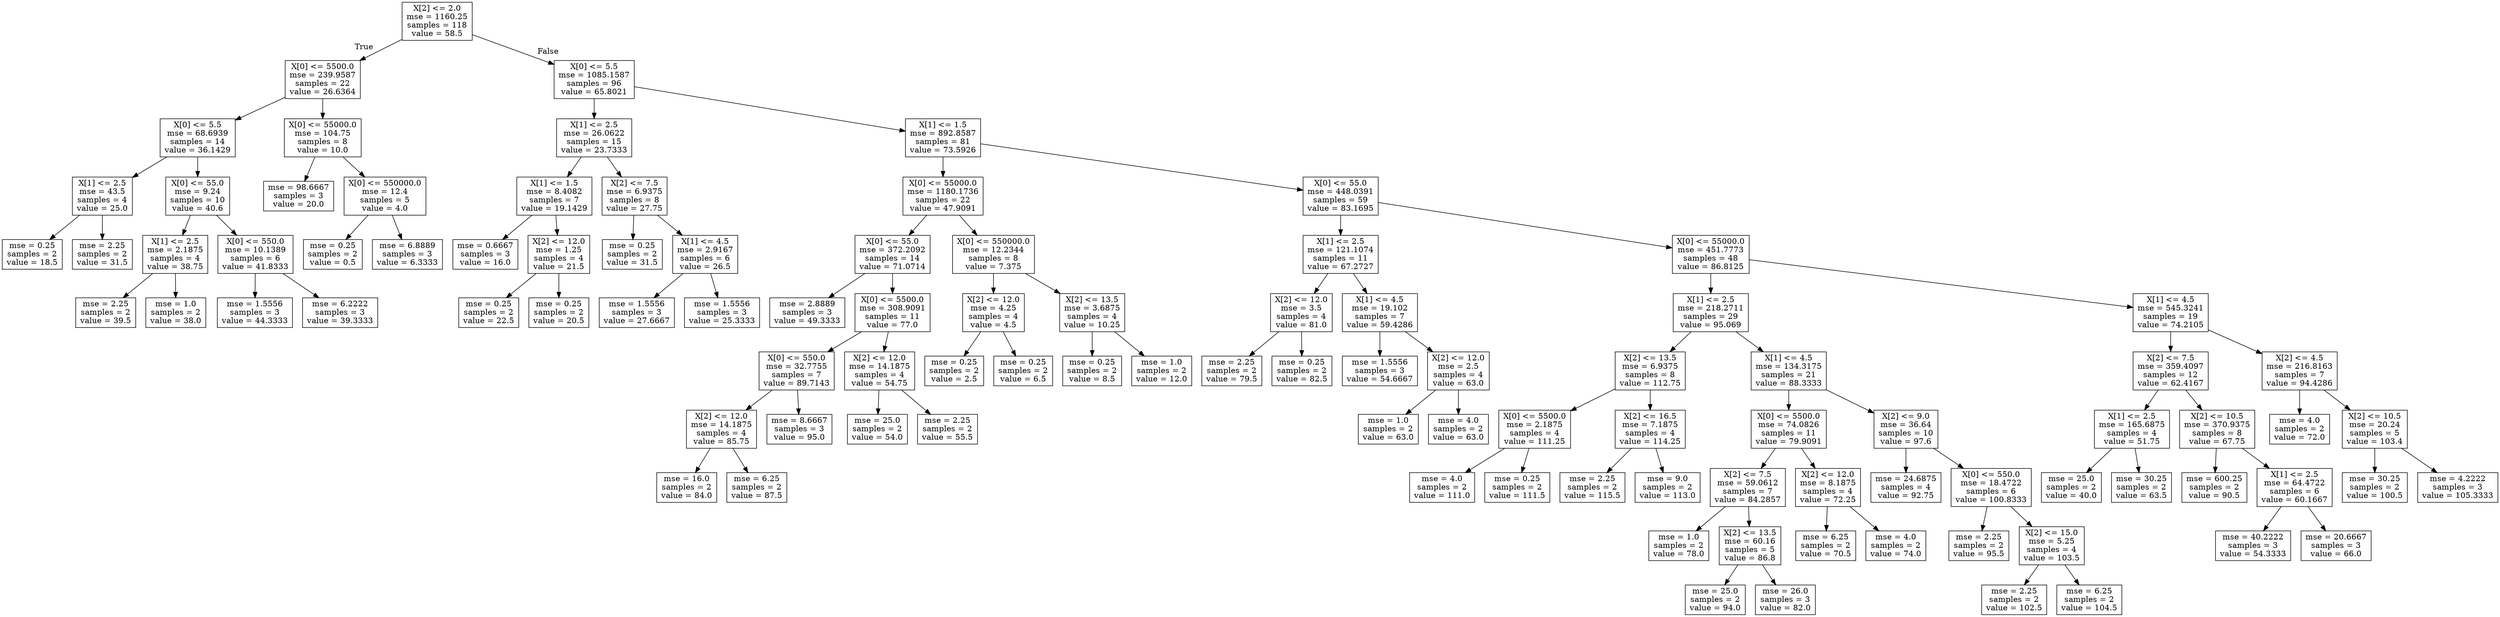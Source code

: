 digraph Tree {
node [shape=box] ;
0 [label="X[2] <= 2.0\nmse = 1160.25\nsamples = 118\nvalue = 58.5"] ;
1 [label="X[0] <= 5500.0\nmse = 239.9587\nsamples = 22\nvalue = 26.6364"] ;
0 -> 1 [labeldistance=2.5, labelangle=45, headlabel="True"] ;
2 [label="X[0] <= 5.5\nmse = 68.6939\nsamples = 14\nvalue = 36.1429"] ;
1 -> 2 ;
3 [label="X[1] <= 2.5\nmse = 43.5\nsamples = 4\nvalue = 25.0"] ;
2 -> 3 ;
4 [label="mse = 0.25\nsamples = 2\nvalue = 18.5"] ;
3 -> 4 ;
5 [label="mse = 2.25\nsamples = 2\nvalue = 31.5"] ;
3 -> 5 ;
6 [label="X[0] <= 55.0\nmse = 9.24\nsamples = 10\nvalue = 40.6"] ;
2 -> 6 ;
7 [label="X[1] <= 2.5\nmse = 2.1875\nsamples = 4\nvalue = 38.75"] ;
6 -> 7 ;
8 [label="mse = 2.25\nsamples = 2\nvalue = 39.5"] ;
7 -> 8 ;
9 [label="mse = 1.0\nsamples = 2\nvalue = 38.0"] ;
7 -> 9 ;
10 [label="X[0] <= 550.0\nmse = 10.1389\nsamples = 6\nvalue = 41.8333"] ;
6 -> 10 ;
11 [label="mse = 1.5556\nsamples = 3\nvalue = 44.3333"] ;
10 -> 11 ;
12 [label="mse = 6.2222\nsamples = 3\nvalue = 39.3333"] ;
10 -> 12 ;
13 [label="X[0] <= 55000.0\nmse = 104.75\nsamples = 8\nvalue = 10.0"] ;
1 -> 13 ;
14 [label="mse = 98.6667\nsamples = 3\nvalue = 20.0"] ;
13 -> 14 ;
15 [label="X[0] <= 550000.0\nmse = 12.4\nsamples = 5\nvalue = 4.0"] ;
13 -> 15 ;
16 [label="mse = 0.25\nsamples = 2\nvalue = 0.5"] ;
15 -> 16 ;
17 [label="mse = 6.8889\nsamples = 3\nvalue = 6.3333"] ;
15 -> 17 ;
18 [label="X[0] <= 5.5\nmse = 1085.1587\nsamples = 96\nvalue = 65.8021"] ;
0 -> 18 [labeldistance=2.5, labelangle=-45, headlabel="False"] ;
19 [label="X[1] <= 2.5\nmse = 26.0622\nsamples = 15\nvalue = 23.7333"] ;
18 -> 19 ;
20 [label="X[1] <= 1.5\nmse = 8.4082\nsamples = 7\nvalue = 19.1429"] ;
19 -> 20 ;
21 [label="mse = 0.6667\nsamples = 3\nvalue = 16.0"] ;
20 -> 21 ;
22 [label="X[2] <= 12.0\nmse = 1.25\nsamples = 4\nvalue = 21.5"] ;
20 -> 22 ;
23 [label="mse = 0.25\nsamples = 2\nvalue = 22.5"] ;
22 -> 23 ;
24 [label="mse = 0.25\nsamples = 2\nvalue = 20.5"] ;
22 -> 24 ;
25 [label="X[2] <= 7.5\nmse = 6.9375\nsamples = 8\nvalue = 27.75"] ;
19 -> 25 ;
26 [label="mse = 0.25\nsamples = 2\nvalue = 31.5"] ;
25 -> 26 ;
27 [label="X[1] <= 4.5\nmse = 2.9167\nsamples = 6\nvalue = 26.5"] ;
25 -> 27 ;
28 [label="mse = 1.5556\nsamples = 3\nvalue = 27.6667"] ;
27 -> 28 ;
29 [label="mse = 1.5556\nsamples = 3\nvalue = 25.3333"] ;
27 -> 29 ;
30 [label="X[1] <= 1.5\nmse = 892.8587\nsamples = 81\nvalue = 73.5926"] ;
18 -> 30 ;
31 [label="X[0] <= 55000.0\nmse = 1180.1736\nsamples = 22\nvalue = 47.9091"] ;
30 -> 31 ;
32 [label="X[0] <= 55.0\nmse = 372.2092\nsamples = 14\nvalue = 71.0714"] ;
31 -> 32 ;
33 [label="mse = 2.8889\nsamples = 3\nvalue = 49.3333"] ;
32 -> 33 ;
34 [label="X[0] <= 5500.0\nmse = 308.9091\nsamples = 11\nvalue = 77.0"] ;
32 -> 34 ;
35 [label="X[0] <= 550.0\nmse = 32.7755\nsamples = 7\nvalue = 89.7143"] ;
34 -> 35 ;
36 [label="X[2] <= 12.0\nmse = 14.1875\nsamples = 4\nvalue = 85.75"] ;
35 -> 36 ;
37 [label="mse = 16.0\nsamples = 2\nvalue = 84.0"] ;
36 -> 37 ;
38 [label="mse = 6.25\nsamples = 2\nvalue = 87.5"] ;
36 -> 38 ;
39 [label="mse = 8.6667\nsamples = 3\nvalue = 95.0"] ;
35 -> 39 ;
40 [label="X[2] <= 12.0\nmse = 14.1875\nsamples = 4\nvalue = 54.75"] ;
34 -> 40 ;
41 [label="mse = 25.0\nsamples = 2\nvalue = 54.0"] ;
40 -> 41 ;
42 [label="mse = 2.25\nsamples = 2\nvalue = 55.5"] ;
40 -> 42 ;
43 [label="X[0] <= 550000.0\nmse = 12.2344\nsamples = 8\nvalue = 7.375"] ;
31 -> 43 ;
44 [label="X[2] <= 12.0\nmse = 4.25\nsamples = 4\nvalue = 4.5"] ;
43 -> 44 ;
45 [label="mse = 0.25\nsamples = 2\nvalue = 2.5"] ;
44 -> 45 ;
46 [label="mse = 0.25\nsamples = 2\nvalue = 6.5"] ;
44 -> 46 ;
47 [label="X[2] <= 13.5\nmse = 3.6875\nsamples = 4\nvalue = 10.25"] ;
43 -> 47 ;
48 [label="mse = 0.25\nsamples = 2\nvalue = 8.5"] ;
47 -> 48 ;
49 [label="mse = 1.0\nsamples = 2\nvalue = 12.0"] ;
47 -> 49 ;
50 [label="X[0] <= 55.0\nmse = 448.0391\nsamples = 59\nvalue = 83.1695"] ;
30 -> 50 ;
51 [label="X[1] <= 2.5\nmse = 121.1074\nsamples = 11\nvalue = 67.2727"] ;
50 -> 51 ;
52 [label="X[2] <= 12.0\nmse = 3.5\nsamples = 4\nvalue = 81.0"] ;
51 -> 52 ;
53 [label="mse = 2.25\nsamples = 2\nvalue = 79.5"] ;
52 -> 53 ;
54 [label="mse = 0.25\nsamples = 2\nvalue = 82.5"] ;
52 -> 54 ;
55 [label="X[1] <= 4.5\nmse = 19.102\nsamples = 7\nvalue = 59.4286"] ;
51 -> 55 ;
56 [label="mse = 1.5556\nsamples = 3\nvalue = 54.6667"] ;
55 -> 56 ;
57 [label="X[2] <= 12.0\nmse = 2.5\nsamples = 4\nvalue = 63.0"] ;
55 -> 57 ;
58 [label="mse = 1.0\nsamples = 2\nvalue = 63.0"] ;
57 -> 58 ;
59 [label="mse = 4.0\nsamples = 2\nvalue = 63.0"] ;
57 -> 59 ;
60 [label="X[0] <= 55000.0\nmse = 451.7773\nsamples = 48\nvalue = 86.8125"] ;
50 -> 60 ;
61 [label="X[1] <= 2.5\nmse = 218.2711\nsamples = 29\nvalue = 95.069"] ;
60 -> 61 ;
62 [label="X[2] <= 13.5\nmse = 6.9375\nsamples = 8\nvalue = 112.75"] ;
61 -> 62 ;
63 [label="X[0] <= 5500.0\nmse = 2.1875\nsamples = 4\nvalue = 111.25"] ;
62 -> 63 ;
64 [label="mse = 4.0\nsamples = 2\nvalue = 111.0"] ;
63 -> 64 ;
65 [label="mse = 0.25\nsamples = 2\nvalue = 111.5"] ;
63 -> 65 ;
66 [label="X[2] <= 16.5\nmse = 7.1875\nsamples = 4\nvalue = 114.25"] ;
62 -> 66 ;
67 [label="mse = 2.25\nsamples = 2\nvalue = 115.5"] ;
66 -> 67 ;
68 [label="mse = 9.0\nsamples = 2\nvalue = 113.0"] ;
66 -> 68 ;
69 [label="X[1] <= 4.5\nmse = 134.3175\nsamples = 21\nvalue = 88.3333"] ;
61 -> 69 ;
70 [label="X[0] <= 5500.0\nmse = 74.0826\nsamples = 11\nvalue = 79.9091"] ;
69 -> 70 ;
71 [label="X[2] <= 7.5\nmse = 59.0612\nsamples = 7\nvalue = 84.2857"] ;
70 -> 71 ;
72 [label="mse = 1.0\nsamples = 2\nvalue = 78.0"] ;
71 -> 72 ;
73 [label="X[2] <= 13.5\nmse = 60.16\nsamples = 5\nvalue = 86.8"] ;
71 -> 73 ;
74 [label="mse = 25.0\nsamples = 2\nvalue = 94.0"] ;
73 -> 74 ;
75 [label="mse = 26.0\nsamples = 3\nvalue = 82.0"] ;
73 -> 75 ;
76 [label="X[2] <= 12.0\nmse = 8.1875\nsamples = 4\nvalue = 72.25"] ;
70 -> 76 ;
77 [label="mse = 6.25\nsamples = 2\nvalue = 70.5"] ;
76 -> 77 ;
78 [label="mse = 4.0\nsamples = 2\nvalue = 74.0"] ;
76 -> 78 ;
79 [label="X[2] <= 9.0\nmse = 36.64\nsamples = 10\nvalue = 97.6"] ;
69 -> 79 ;
80 [label="mse = 24.6875\nsamples = 4\nvalue = 92.75"] ;
79 -> 80 ;
81 [label="X[0] <= 550.0\nmse = 18.4722\nsamples = 6\nvalue = 100.8333"] ;
79 -> 81 ;
82 [label="mse = 2.25\nsamples = 2\nvalue = 95.5"] ;
81 -> 82 ;
83 [label="X[2] <= 15.0\nmse = 5.25\nsamples = 4\nvalue = 103.5"] ;
81 -> 83 ;
84 [label="mse = 2.25\nsamples = 2\nvalue = 102.5"] ;
83 -> 84 ;
85 [label="mse = 6.25\nsamples = 2\nvalue = 104.5"] ;
83 -> 85 ;
86 [label="X[1] <= 4.5\nmse = 545.3241\nsamples = 19\nvalue = 74.2105"] ;
60 -> 86 ;
87 [label="X[2] <= 7.5\nmse = 359.4097\nsamples = 12\nvalue = 62.4167"] ;
86 -> 87 ;
88 [label="X[1] <= 2.5\nmse = 165.6875\nsamples = 4\nvalue = 51.75"] ;
87 -> 88 ;
89 [label="mse = 25.0\nsamples = 2\nvalue = 40.0"] ;
88 -> 89 ;
90 [label="mse = 30.25\nsamples = 2\nvalue = 63.5"] ;
88 -> 90 ;
91 [label="X[2] <= 10.5\nmse = 370.9375\nsamples = 8\nvalue = 67.75"] ;
87 -> 91 ;
92 [label="mse = 600.25\nsamples = 2\nvalue = 90.5"] ;
91 -> 92 ;
93 [label="X[1] <= 2.5\nmse = 64.4722\nsamples = 6\nvalue = 60.1667"] ;
91 -> 93 ;
94 [label="mse = 40.2222\nsamples = 3\nvalue = 54.3333"] ;
93 -> 94 ;
95 [label="mse = 20.6667\nsamples = 3\nvalue = 66.0"] ;
93 -> 95 ;
96 [label="X[2] <= 4.5\nmse = 216.8163\nsamples = 7\nvalue = 94.4286"] ;
86 -> 96 ;
97 [label="mse = 4.0\nsamples = 2\nvalue = 72.0"] ;
96 -> 97 ;
98 [label="X[2] <= 10.5\nmse = 20.24\nsamples = 5\nvalue = 103.4"] ;
96 -> 98 ;
99 [label="mse = 30.25\nsamples = 2\nvalue = 100.5"] ;
98 -> 99 ;
100 [label="mse = 4.2222\nsamples = 3\nvalue = 105.3333"] ;
98 -> 100 ;
}